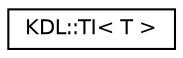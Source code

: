 digraph G
{
  edge [fontname="Helvetica",fontsize="10",labelfontname="Helvetica",labelfontsize="10"];
  node [fontname="Helvetica",fontsize="10",shape=record];
  rankdir=LR;
  Node1 [label="KDL::TI\< T \>",height=0.2,width=0.4,color="black", fillcolor="white", style="filled",URL="$df/dbe/classKDL_1_1TI.html"];
}
